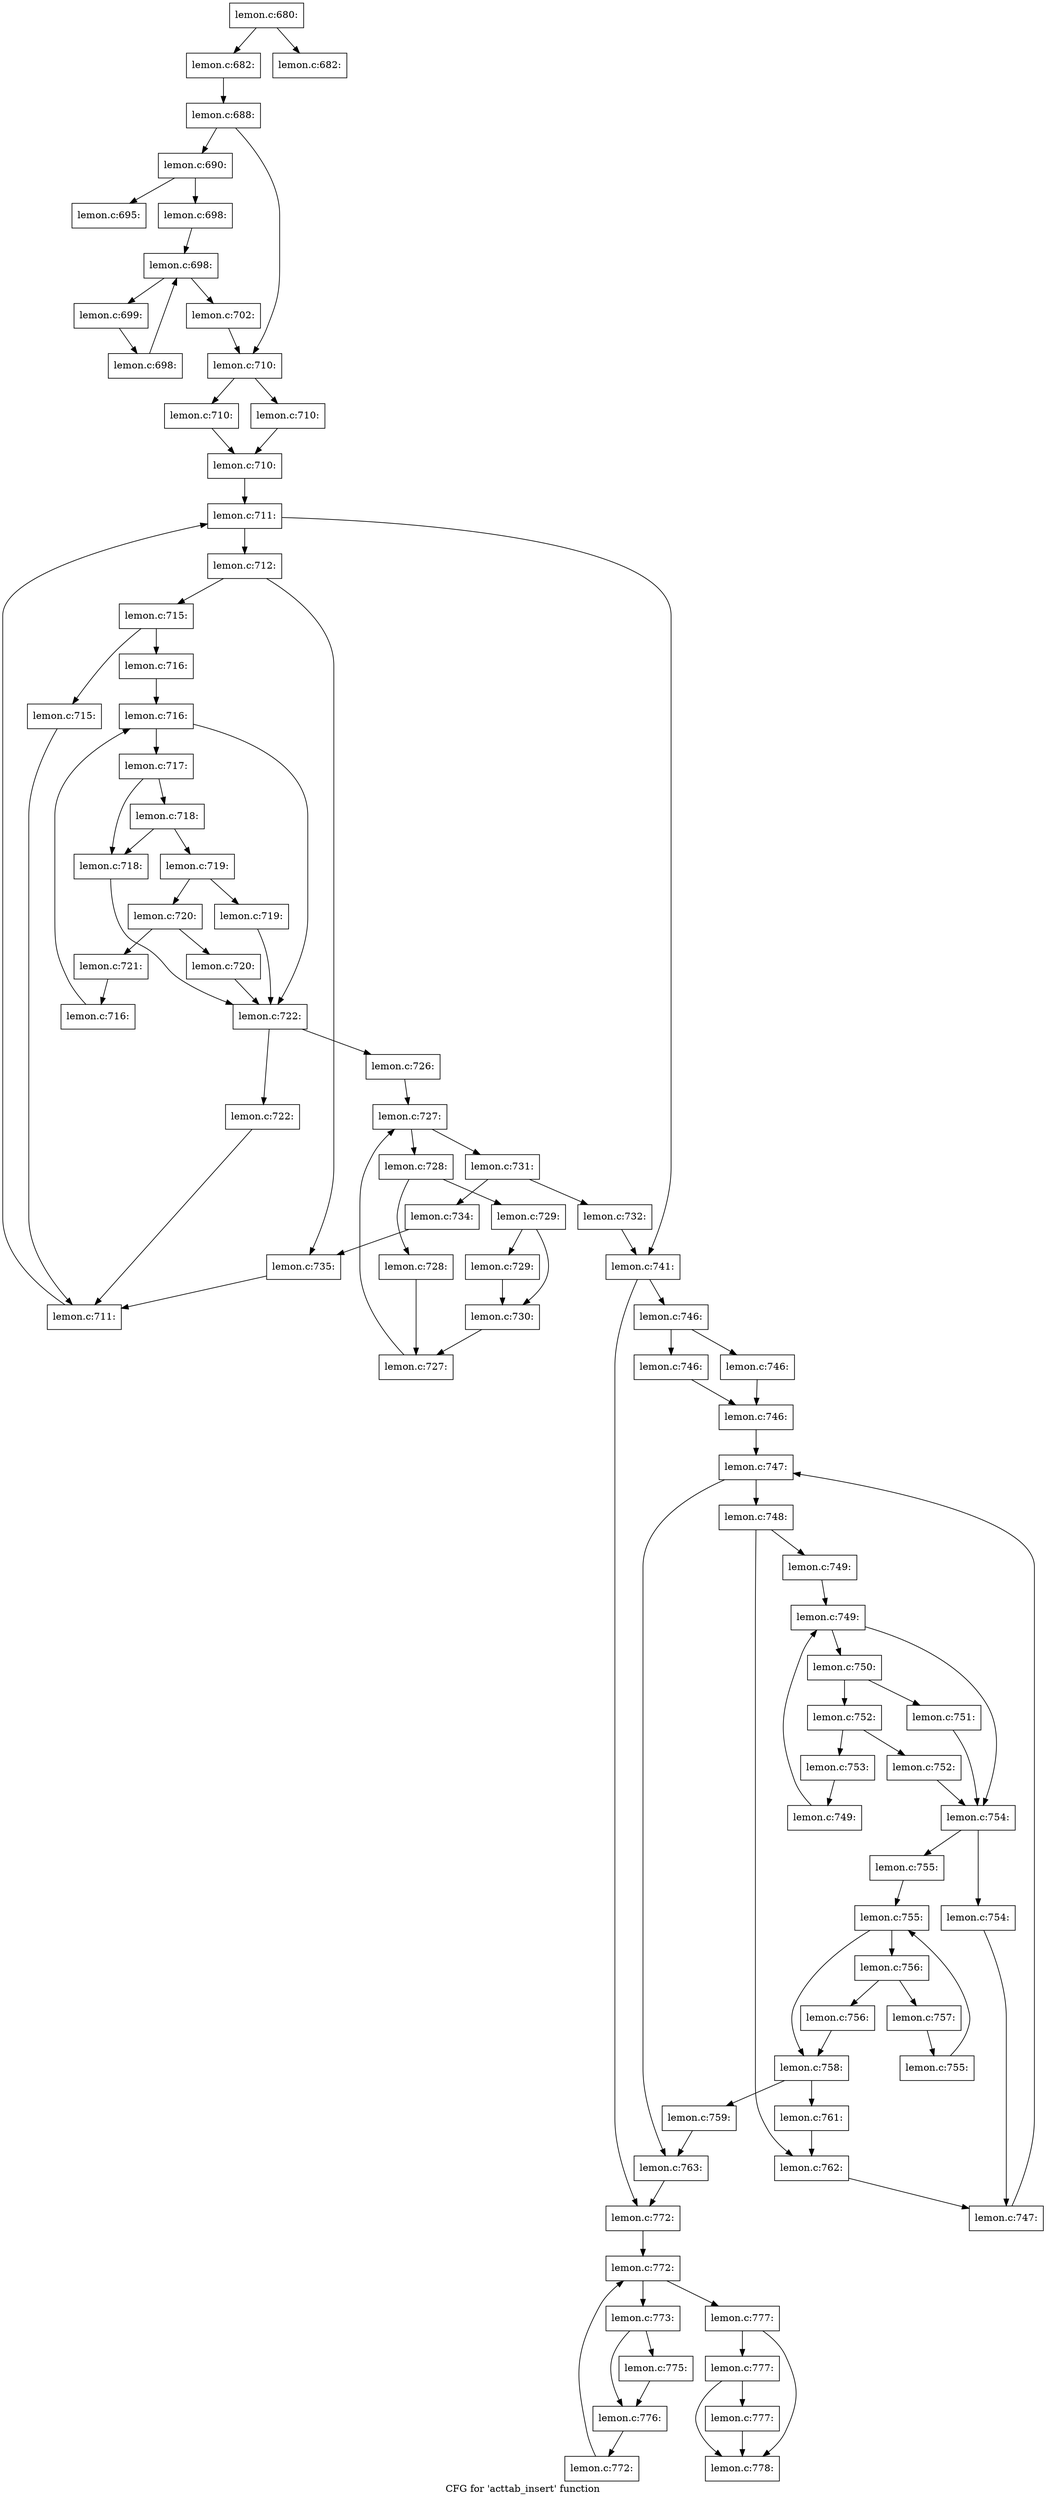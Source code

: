 digraph "CFG for 'acttab_insert' function" {
	label="CFG for 'acttab_insert' function";

	Node0x562565297750 [shape=record,label="{lemon.c:680:}"];
	Node0x562565297750 -> Node0x5625652a51d0;
	Node0x562565297750 -> Node0x5625652a5270;
	Node0x5625652a51d0 [shape=record,label="{lemon.c:682:}"];
	Node0x5625652a51d0 -> Node0x5625652a5220;
	Node0x5625652a5270 [shape=record,label="{lemon.c:682:}"];
	Node0x5625652a5220 [shape=record,label="{lemon.c:688:}"];
	Node0x5625652a5220 -> Node0x5625652a63f0;
	Node0x5625652a5220 -> Node0x5625652a67b0;
	Node0x5625652a63f0 [shape=record,label="{lemon.c:690:}"];
	Node0x5625652a63f0 -> Node0x5625652a8420;
	Node0x5625652a63f0 -> Node0x5625652a8470;
	Node0x5625652a8420 [shape=record,label="{lemon.c:695:}"];
	Node0x5625652a8470 [shape=record,label="{lemon.c:698:}"];
	Node0x5625652a8470 -> Node0x5625652a8ec0;
	Node0x5625652a8ec0 [shape=record,label="{lemon.c:698:}"];
	Node0x5625652a8ec0 -> Node0x5625652a90e0;
	Node0x5625652a8ec0 -> Node0x5625652a8be0;
	Node0x5625652a90e0 [shape=record,label="{lemon.c:699:}"];
	Node0x5625652a90e0 -> Node0x5625652a9050;
	Node0x5625652a9050 [shape=record,label="{lemon.c:698:}"];
	Node0x5625652a9050 -> Node0x5625652a8ec0;
	Node0x5625652a8be0 [shape=record,label="{lemon.c:702:}"];
	Node0x5625652a8be0 -> Node0x5625652a67b0;
	Node0x5625652a67b0 [shape=record,label="{lemon.c:710:}"];
	Node0x5625652a67b0 -> Node0x5625652ab530;
	Node0x5625652a67b0 -> Node0x5625652ab580;
	Node0x5625652ab530 [shape=record,label="{lemon.c:710:}"];
	Node0x5625652ab530 -> Node0x5625652ab5d0;
	Node0x5625652ab580 [shape=record,label="{lemon.c:710:}"];
	Node0x5625652ab580 -> Node0x5625652ab5d0;
	Node0x5625652ab5d0 [shape=record,label="{lemon.c:710:}"];
	Node0x5625652ab5d0 -> Node0x5625652ac0c0;
	Node0x5625652ac0c0 [shape=record,label="{lemon.c:711:}"];
	Node0x5625652ac0c0 -> Node0x5625652ac2e0;
	Node0x5625652ac0c0 -> Node0x5625652abc50;
	Node0x5625652ac2e0 [shape=record,label="{lemon.c:712:}"];
	Node0x5625652ac2e0 -> Node0x5625652ac760;
	Node0x5625652ac2e0 -> Node0x5625652ac7b0;
	Node0x5625652ac760 [shape=record,label="{lemon.c:715:}"];
	Node0x5625652ac760 -> Node0x5625652ad190;
	Node0x5625652ac760 -> Node0x5625652ad1e0;
	Node0x5625652ad190 [shape=record,label="{lemon.c:715:}"];
	Node0x5625652ad190 -> Node0x5625652ac250;
	Node0x5625652ad1e0 [shape=record,label="{lemon.c:716:}"];
	Node0x5625652ad1e0 -> Node0x5625652adcf0;
	Node0x5625652adcf0 [shape=record,label="{lemon.c:716:}"];
	Node0x5625652adcf0 -> Node0x5625652adf10;
	Node0x5625652adcf0 -> Node0x5625652adb40;
	Node0x5625652adf10 [shape=record,label="{lemon.c:717:}"];
	Node0x5625652adf10 -> Node0x562565277c40;
	Node0x5625652adf10 -> Node0x56256529c850;
	Node0x56256529c850 [shape=record,label="{lemon.c:718:}"];
	Node0x56256529c850 -> Node0x562565277c40;
	Node0x56256529c850 -> Node0x56256529c800;
	Node0x562565277c40 [shape=record,label="{lemon.c:718:}"];
	Node0x562565277c40 -> Node0x5625652adb40;
	Node0x56256529c800 [shape=record,label="{lemon.c:719:}"];
	Node0x56256529c800 -> Node0x5625652b07e0;
	Node0x56256529c800 -> Node0x5625652b0830;
	Node0x5625652b07e0 [shape=record,label="{lemon.c:719:}"];
	Node0x5625652b07e0 -> Node0x5625652adb40;
	Node0x5625652b0830 [shape=record,label="{lemon.c:720:}"];
	Node0x5625652b0830 -> Node0x5625652b1580;
	Node0x5625652b0830 -> Node0x5625652b15d0;
	Node0x5625652b1580 [shape=record,label="{lemon.c:720:}"];
	Node0x5625652b1580 -> Node0x5625652adb40;
	Node0x5625652b15d0 [shape=record,label="{lemon.c:721:}"];
	Node0x5625652b15d0 -> Node0x5625652ade80;
	Node0x5625652ade80 [shape=record,label="{lemon.c:716:}"];
	Node0x5625652ade80 -> Node0x5625652adcf0;
	Node0x5625652adb40 [shape=record,label="{lemon.c:722:}"];
	Node0x5625652adb40 -> Node0x5625652b26c0;
	Node0x5625652adb40 -> Node0x5625652b2710;
	Node0x5625652b26c0 [shape=record,label="{lemon.c:722:}"];
	Node0x5625652b26c0 -> Node0x5625652ac250;
	Node0x5625652b2710 [shape=record,label="{lemon.c:726:}"];
	Node0x5625652b2710 -> Node0x5625652b2ed0;
	Node0x5625652b2ed0 [shape=record,label="{lemon.c:727:}"];
	Node0x5625652b2ed0 -> Node0x5625652b30f0;
	Node0x5625652b2ed0 -> Node0x5625652b2d20;
	Node0x5625652b30f0 [shape=record,label="{lemon.c:728:}"];
	Node0x5625652b30f0 -> Node0x5625652b36d0;
	Node0x5625652b30f0 -> Node0x5625652b3720;
	Node0x5625652b36d0 [shape=record,label="{lemon.c:728:}"];
	Node0x5625652b36d0 -> Node0x5625652b3060;
	Node0x5625652b3720 [shape=record,label="{lemon.c:729:}"];
	Node0x5625652b3720 -> Node0x5625652b3f20;
	Node0x5625652b3720 -> Node0x5625652b3f70;
	Node0x5625652b3f20 [shape=record,label="{lemon.c:729:}"];
	Node0x5625652b3f20 -> Node0x5625652b3f70;
	Node0x5625652b3f70 [shape=record,label="{lemon.c:730:}"];
	Node0x5625652b3f70 -> Node0x5625652b3060;
	Node0x5625652b3060 [shape=record,label="{lemon.c:727:}"];
	Node0x5625652b3060 -> Node0x5625652b2ed0;
	Node0x5625652b2d20 [shape=record,label="{lemon.c:731:}"];
	Node0x5625652b2d20 -> Node0x5625652b51d0;
	Node0x5625652b2d20 -> Node0x5625652b5220;
	Node0x5625652b51d0 [shape=record,label="{lemon.c:732:}"];
	Node0x5625652b51d0 -> Node0x5625652abc50;
	Node0x5625652b5220 [shape=record,label="{lemon.c:734:}"];
	Node0x5625652b5220 -> Node0x5625652ac7b0;
	Node0x5625652ac7b0 [shape=record,label="{lemon.c:735:}"];
	Node0x5625652ac7b0 -> Node0x5625652ac250;
	Node0x5625652ac250 [shape=record,label="{lemon.c:711:}"];
	Node0x5625652ac250 -> Node0x5625652ac0c0;
	Node0x5625652abc50 [shape=record,label="{lemon.c:741:}"];
	Node0x5625652abc50 -> Node0x5625652b5cf0;
	Node0x5625652abc50 -> Node0x5625652b5d40;
	Node0x5625652b5cf0 [shape=record,label="{lemon.c:746:}"];
	Node0x5625652b5cf0 -> Node0x5625652b6140;
	Node0x5625652b5cf0 -> Node0x5625652b6190;
	Node0x5625652b6140 [shape=record,label="{lemon.c:746:}"];
	Node0x5625652b6140 -> Node0x5625652b61e0;
	Node0x5625652b6190 [shape=record,label="{lemon.c:746:}"];
	Node0x5625652b6190 -> Node0x5625652b61e0;
	Node0x5625652b61e0 [shape=record,label="{lemon.c:746:}"];
	Node0x5625652b61e0 -> Node0x5625652b6880;
	Node0x5625652b6880 [shape=record,label="{lemon.c:747:}"];
	Node0x5625652b6880 -> Node0x5625652b6aa0;
	Node0x5625652b6880 -> Node0x5625652b67f0;
	Node0x5625652b6aa0 [shape=record,label="{lemon.c:748:}"];
	Node0x5625652b6aa0 -> Node0x5625652b7340;
	Node0x5625652b6aa0 -> Node0x5625652b7390;
	Node0x5625652b7340 [shape=record,label="{lemon.c:749:}"];
	Node0x5625652b7340 -> Node0x5625652b7ce0;
	Node0x5625652b7ce0 [shape=record,label="{lemon.c:749:}"];
	Node0x5625652b7ce0 -> Node0x5625652b7e90;
	Node0x5625652b7ce0 -> Node0x5625652b7b30;
	Node0x5625652b7e90 [shape=record,label="{lemon.c:750:}"];
	Node0x5625652b7e90 -> Node0x5625652b8e20;
	Node0x5625652b7e90 -> Node0x5625652b8e70;
	Node0x5625652b8e20 [shape=record,label="{lemon.c:751:}"];
	Node0x5625652b8e20 -> Node0x5625652b7b30;
	Node0x5625652b8e70 [shape=record,label="{lemon.c:752:}"];
	Node0x5625652b8e70 -> Node0x5625652b9270;
	Node0x5625652b8e70 -> Node0x5625652b92c0;
	Node0x5625652b9270 [shape=record,label="{lemon.c:752:}"];
	Node0x5625652b9270 -> Node0x5625652b7b30;
	Node0x5625652b92c0 [shape=record,label="{lemon.c:753:}"];
	Node0x5625652b92c0 -> Node0x5625652b7e00;
	Node0x5625652b7e00 [shape=record,label="{lemon.c:749:}"];
	Node0x5625652b7e00 -> Node0x5625652b7ce0;
	Node0x5625652b7b30 [shape=record,label="{lemon.c:754:}"];
	Node0x5625652b7b30 -> Node0x5625652b9ed0;
	Node0x5625652b7b30 -> Node0x5625652b9f20;
	Node0x5625652b9ed0 [shape=record,label="{lemon.c:754:}"];
	Node0x5625652b9ed0 -> Node0x5625652b6a10;
	Node0x5625652b9f20 [shape=record,label="{lemon.c:755:}"];
	Node0x5625652b9f20 -> Node0x5625652ba5c0;
	Node0x5625652ba5c0 [shape=record,label="{lemon.c:755:}"];
	Node0x5625652ba5c0 -> Node0x5625652ba7e0;
	Node0x5625652ba5c0 -> Node0x5625652ba410;
	Node0x5625652ba7e0 [shape=record,label="{lemon.c:756:}"];
	Node0x5625652ba7e0 -> Node0x5625652badc0;
	Node0x5625652ba7e0 -> Node0x5625652bae10;
	Node0x5625652badc0 [shape=record,label="{lemon.c:756:}"];
	Node0x5625652badc0 -> Node0x5625652ba410;
	Node0x5625652bae10 [shape=record,label="{lemon.c:757:}"];
	Node0x5625652bae10 -> Node0x5625652ba750;
	Node0x5625652ba750 [shape=record,label="{lemon.c:755:}"];
	Node0x5625652ba750 -> Node0x5625652ba5c0;
	Node0x5625652ba410 [shape=record,label="{lemon.c:758:}"];
	Node0x5625652ba410 -> Node0x5625652bbe40;
	Node0x5625652ba410 -> Node0x5625652bbe90;
	Node0x5625652bbe40 [shape=record,label="{lemon.c:759:}"];
	Node0x5625652bbe40 -> Node0x5625652b67f0;
	Node0x5625652bbe90 [shape=record,label="{lemon.c:761:}"];
	Node0x5625652bbe90 -> Node0x5625652b7390;
	Node0x5625652b7390 [shape=record,label="{lemon.c:762:}"];
	Node0x5625652b7390 -> Node0x5625652b6a10;
	Node0x5625652b6a10 [shape=record,label="{lemon.c:747:}"];
	Node0x5625652b6a10 -> Node0x5625652b6880;
	Node0x5625652b67f0 [shape=record,label="{lemon.c:763:}"];
	Node0x5625652b67f0 -> Node0x5625652b5d40;
	Node0x5625652b5d40 [shape=record,label="{lemon.c:772:}"];
	Node0x5625652b5d40 -> Node0x5625652bcb30;
	Node0x5625652bcb30 [shape=record,label="{lemon.c:772:}"];
	Node0x5625652bcb30 -> Node0x5625652bcd50;
	Node0x5625652bcb30 -> Node0x5625652bc980;
	Node0x5625652bcd50 [shape=record,label="{lemon.c:773:}"];
	Node0x5625652bcd50 -> Node0x5625652be850;
	Node0x5625652bcd50 -> Node0x5625652be8a0;
	Node0x5625652be850 [shape=record,label="{lemon.c:775:}"];
	Node0x5625652be850 -> Node0x5625652be8a0;
	Node0x5625652be8a0 [shape=record,label="{lemon.c:776:}"];
	Node0x5625652be8a0 -> Node0x5625652bccc0;
	Node0x5625652bccc0 [shape=record,label="{lemon.c:772:}"];
	Node0x5625652bccc0 -> Node0x5625652bcb30;
	Node0x5625652bc980 [shape=record,label="{lemon.c:777:}"];
	Node0x5625652bc980 -> Node0x5625652bf660;
	Node0x5625652bc980 -> Node0x5625652bf610;
	Node0x5625652bf660 [shape=record,label="{lemon.c:777:}"];
	Node0x5625652bf660 -> Node0x5625652bf5c0;
	Node0x5625652bf660 -> Node0x5625652bf610;
	Node0x5625652bf5c0 [shape=record,label="{lemon.c:777:}"];
	Node0x5625652bf5c0 -> Node0x5625652bf610;
	Node0x5625652bf610 [shape=record,label="{lemon.c:778:}"];
}
